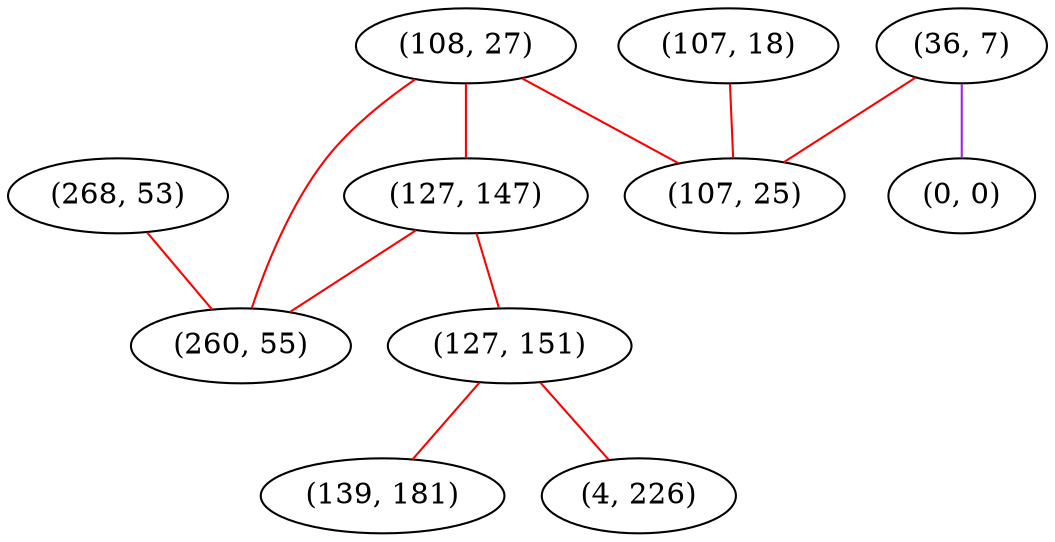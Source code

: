 graph "" {
"(268, 53)";
"(36, 7)";
"(0, 0)";
"(108, 27)";
"(127, 147)";
"(260, 55)";
"(127, 151)";
"(139, 181)";
"(4, 226)";
"(107, 18)";
"(107, 25)";
"(268, 53)" -- "(260, 55)"  [color=red, key=0, weight=1];
"(36, 7)" -- "(107, 25)"  [color=red, key=0, weight=1];
"(36, 7)" -- "(0, 0)"  [color=purple, key=0, weight=4];
"(108, 27)" -- "(127, 147)"  [color=red, key=0, weight=1];
"(108, 27)" -- "(260, 55)"  [color=red, key=0, weight=1];
"(108, 27)" -- "(107, 25)"  [color=red, key=0, weight=1];
"(127, 147)" -- "(260, 55)"  [color=red, key=0, weight=1];
"(127, 147)" -- "(127, 151)"  [color=red, key=0, weight=1];
"(127, 151)" -- "(4, 226)"  [color=red, key=0, weight=1];
"(127, 151)" -- "(139, 181)"  [color=red, key=0, weight=1];
"(107, 18)" -- "(107, 25)"  [color=red, key=0, weight=1];
}
